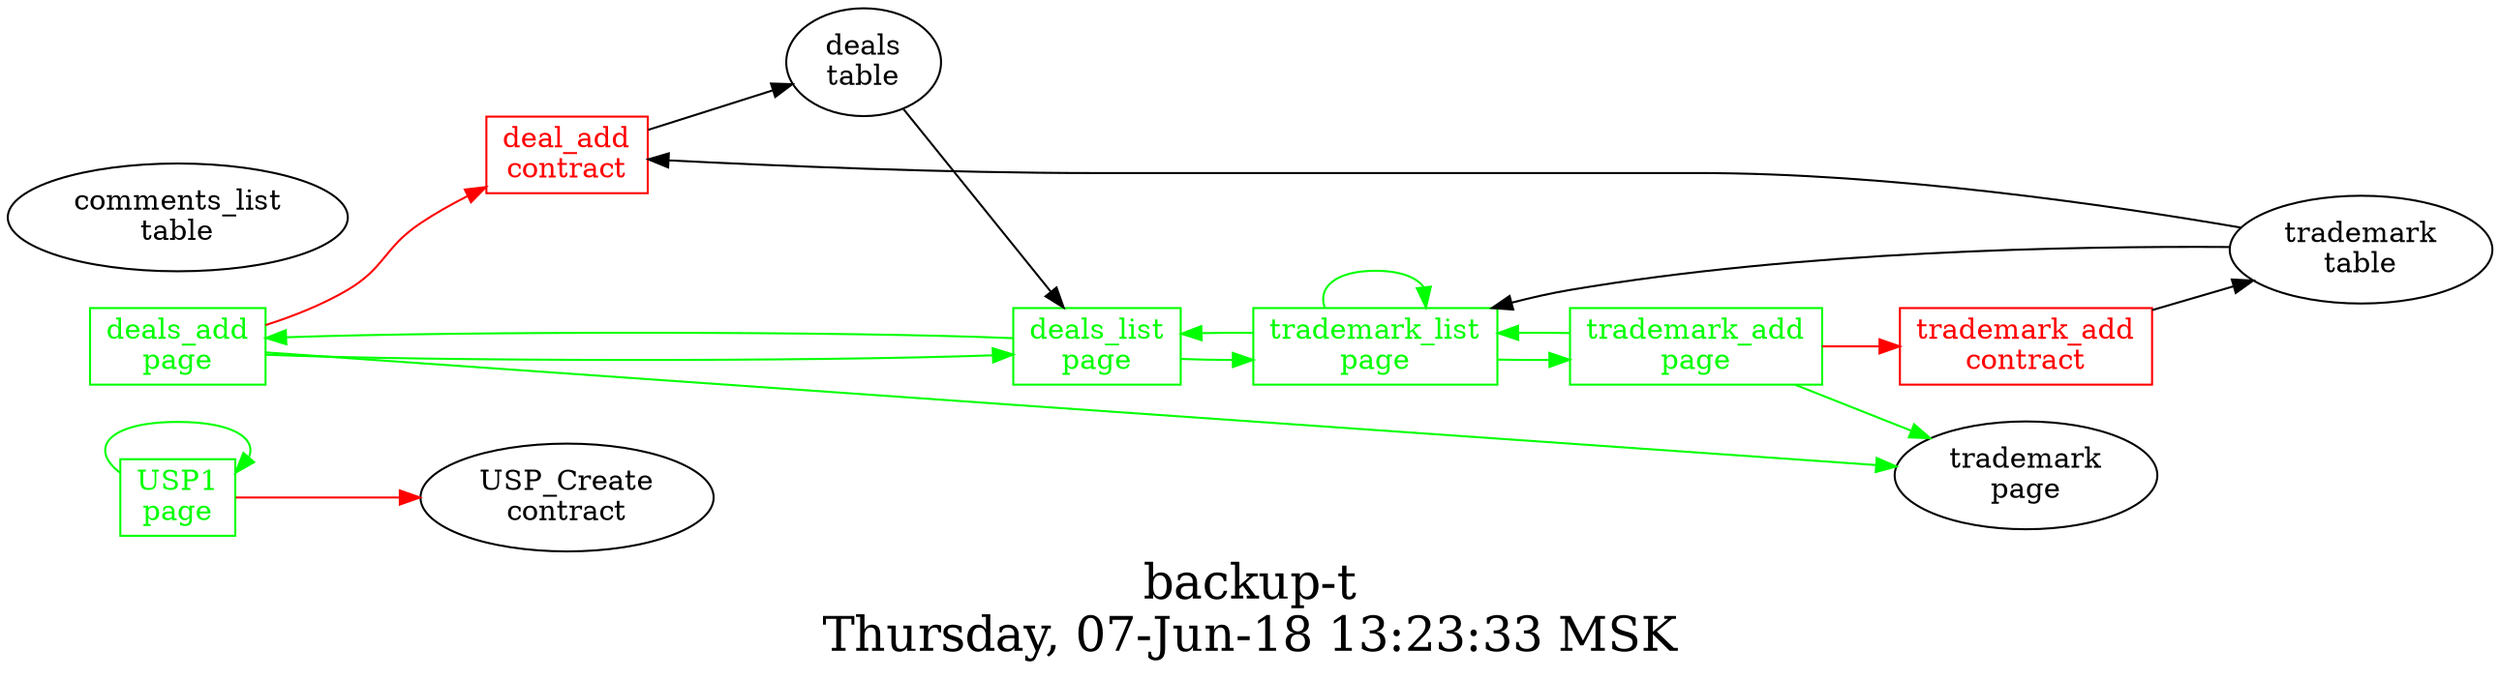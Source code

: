 digraph G {
graph [
  fontsize="24";
  label="backup-t\nThursday, 07-Jun-18 13:23:33 MSK";
  nojustify=true;
  ordering=out;
  rankdir=LR;
  size="30";
];
"USP1\npage" -> "USP_Create\ncontract"  [ color=red ]
"USP1\npage" -> "USP1\npage"  [ color=green ]
"USP1\npage" [color=green, fontcolor=green, group=pages, shape=record];
"deals_add\npage" -> "deal_add\ncontract"  [ color=red ]
"deals_add\npage" -> "trademark\npage"  [ color=green ]
"deals_add\npage" -> "deals_list\npage"  [ color=green ]
"deals_add\npage" [color=green, fontcolor=green, group=pages, shape=record];
"deals\ntable" -> "deals_list\npage"
"deals_list\npage" -> "trademark_list\npage"  [ color=green ]
"deals_list\npage" -> "deals_add\npage"  [ color=green ]
"deals_list\npage" [color=green, fontcolor=green, group=pages, shape=record];
"trademark_add\npage" -> "trademark_add\ncontract"  [ color=red ]
"trademark_add\npage" -> "trademark\npage"  [ color=green ]
"trademark_add\npage" -> "trademark_list\npage"  [ color=green ]
"trademark_add\npage" [color=green, fontcolor=green, group=pages, shape=record];
"trademark\ntable" -> "trademark_list\npage"
"trademark_list\npage" -> "trademark_list\npage"  [ color=green ]
"trademark_list\npage" -> "deals_list\npage"  [ color=green ]
"trademark_list\npage" -> "trademark_add\npage"  [ color=green ]
"trademark_list\npage" [color=green, fontcolor=green, group=pages, shape=record];
"deal_add\ncontract" -> "deals\ntable"  [ color="" ]
"trademark\ntable" -> "deal_add\ncontract"
"deal_add\ncontract" [color=red, fontcolor=red, group=contracts, shape=record];
"trademark_add\ncontract" -> "trademark\ntable"  [ color="" ]
"trademark_add\ncontract" [color=red, fontcolor=red, group=contracts, shape=record];
"comments_list\ntable" [color="", fontcolor="", group=tables, shape=""];
"deals\ntable" [color="", fontcolor="", group=tables, shape=""];
}
